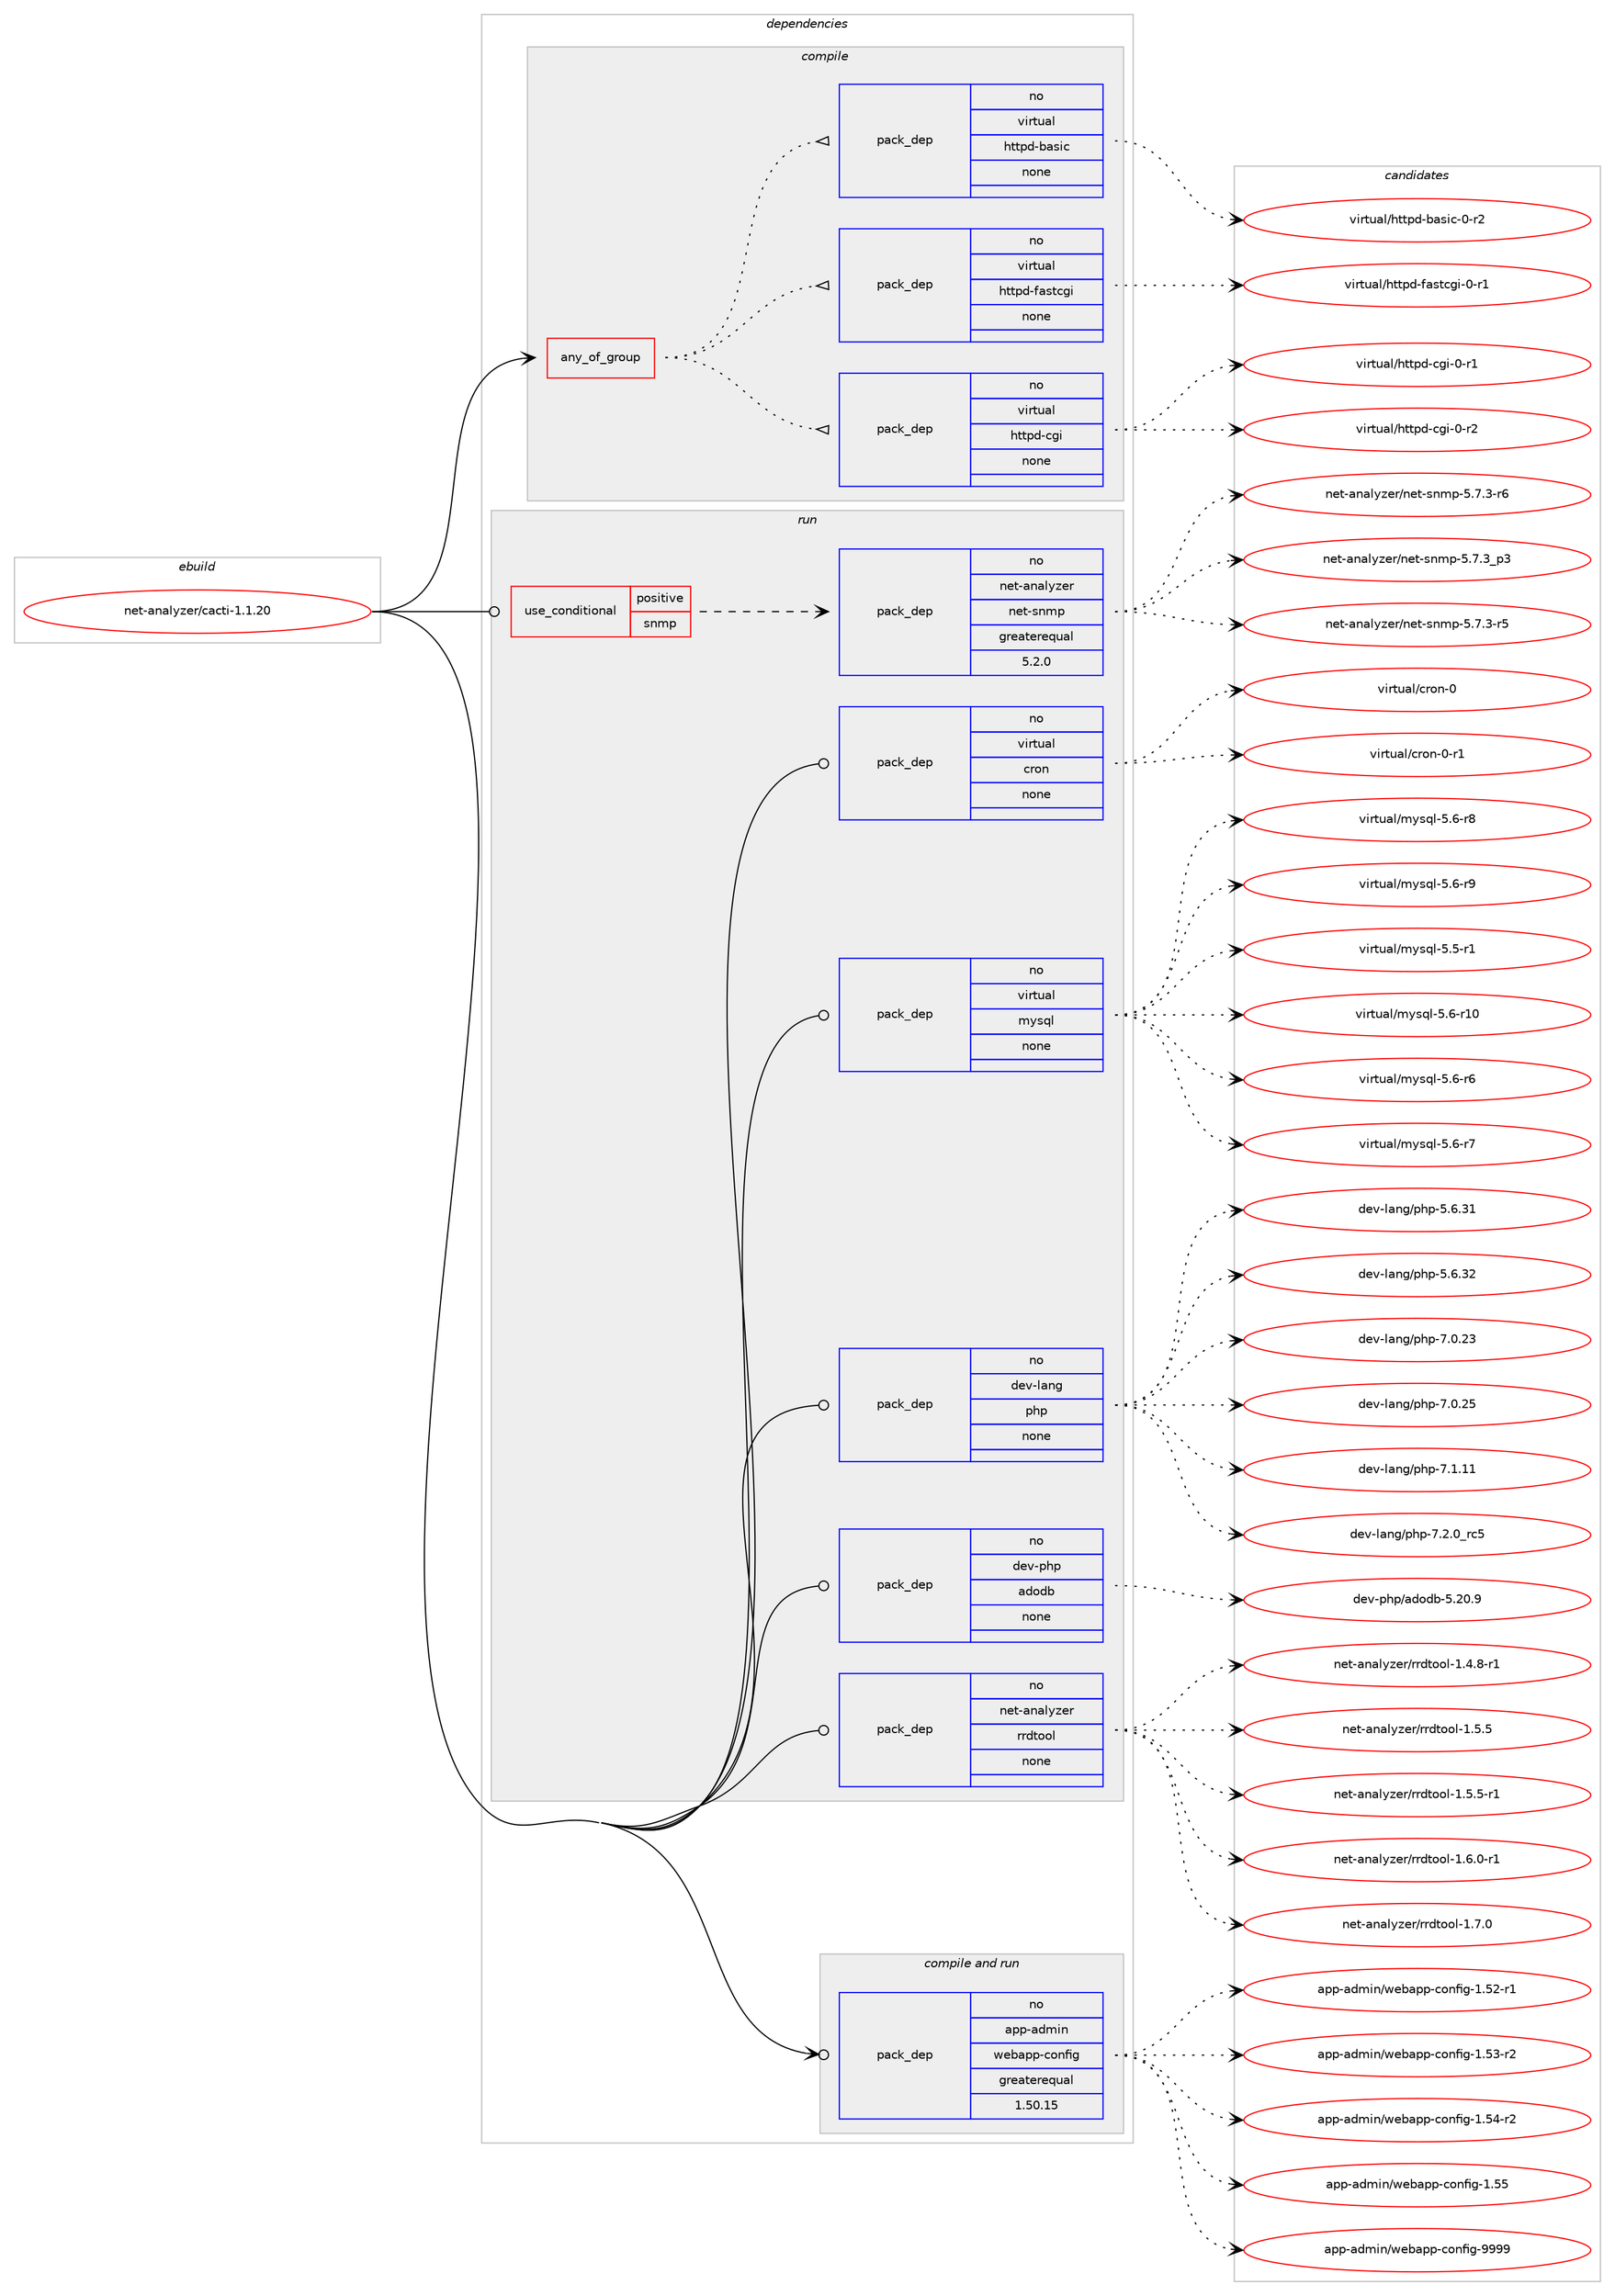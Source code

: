 digraph prolog {

# *************
# Graph options
# *************

newrank=true;
concentrate=true;
compound=true;
graph [rankdir=LR,fontname=Helvetica,fontsize=10,ranksep=1.5];#, ranksep=2.5, nodesep=0.2];
edge  [arrowhead=vee];
node  [fontname=Helvetica,fontsize=10];

# **********
# The ebuild
# **********

subgraph cluster_leftcol {
color=gray;
rank=same;
label=<<i>ebuild</i>>;
id [label="net-analyzer/cacti-1.1.20", color=red, width=4, href="../net-analyzer/cacti-1.1.20.svg"];
}

# ****************
# The dependencies
# ****************

subgraph cluster_midcol {
color=gray;
label=<<i>dependencies</i>>;
subgraph cluster_compile {
fillcolor="#eeeeee";
style=filled;
label=<<i>compile</i>>;
subgraph any6275 {
dependency398820 [label=<<TABLE BORDER="0" CELLBORDER="1" CELLSPACING="0" CELLPADDING="4"><TR><TD CELLPADDING="10">any_of_group</TD></TR></TABLE>>, shape=none, color=red];subgraph pack293918 {
dependency398821 [label=<<TABLE BORDER="0" CELLBORDER="1" CELLSPACING="0" CELLPADDING="4" WIDTH="220"><TR><TD ROWSPAN="6" CELLPADDING="30">pack_dep</TD></TR><TR><TD WIDTH="110">no</TD></TR><TR><TD>virtual</TD></TR><TR><TD>httpd-basic</TD></TR><TR><TD>none</TD></TR><TR><TD></TD></TR></TABLE>>, shape=none, color=blue];
}
dependency398820:e -> dependency398821:w [weight=20,style="dotted",arrowhead="oinv"];
subgraph pack293919 {
dependency398822 [label=<<TABLE BORDER="0" CELLBORDER="1" CELLSPACING="0" CELLPADDING="4" WIDTH="220"><TR><TD ROWSPAN="6" CELLPADDING="30">pack_dep</TD></TR><TR><TD WIDTH="110">no</TD></TR><TR><TD>virtual</TD></TR><TR><TD>httpd-cgi</TD></TR><TR><TD>none</TD></TR><TR><TD></TD></TR></TABLE>>, shape=none, color=blue];
}
dependency398820:e -> dependency398822:w [weight=20,style="dotted",arrowhead="oinv"];
subgraph pack293920 {
dependency398823 [label=<<TABLE BORDER="0" CELLBORDER="1" CELLSPACING="0" CELLPADDING="4" WIDTH="220"><TR><TD ROWSPAN="6" CELLPADDING="30">pack_dep</TD></TR><TR><TD WIDTH="110">no</TD></TR><TR><TD>virtual</TD></TR><TR><TD>httpd-fastcgi</TD></TR><TR><TD>none</TD></TR><TR><TD></TD></TR></TABLE>>, shape=none, color=blue];
}
dependency398820:e -> dependency398823:w [weight=20,style="dotted",arrowhead="oinv"];
}
id:e -> dependency398820:w [weight=20,style="solid",arrowhead="vee"];
}
subgraph cluster_compileandrun {
fillcolor="#eeeeee";
style=filled;
label=<<i>compile and run</i>>;
subgraph pack293921 {
dependency398824 [label=<<TABLE BORDER="0" CELLBORDER="1" CELLSPACING="0" CELLPADDING="4" WIDTH="220"><TR><TD ROWSPAN="6" CELLPADDING="30">pack_dep</TD></TR><TR><TD WIDTH="110">no</TD></TR><TR><TD>app-admin</TD></TR><TR><TD>webapp-config</TD></TR><TR><TD>greaterequal</TD></TR><TR><TD>1.50.15</TD></TR></TABLE>>, shape=none, color=blue];
}
id:e -> dependency398824:w [weight=20,style="solid",arrowhead="odotvee"];
}
subgraph cluster_run {
fillcolor="#eeeeee";
style=filled;
label=<<i>run</i>>;
subgraph cond98443 {
dependency398825 [label=<<TABLE BORDER="0" CELLBORDER="1" CELLSPACING="0" CELLPADDING="4"><TR><TD ROWSPAN="3" CELLPADDING="10">use_conditional</TD></TR><TR><TD>positive</TD></TR><TR><TD>snmp</TD></TR></TABLE>>, shape=none, color=red];
subgraph pack293922 {
dependency398826 [label=<<TABLE BORDER="0" CELLBORDER="1" CELLSPACING="0" CELLPADDING="4" WIDTH="220"><TR><TD ROWSPAN="6" CELLPADDING="30">pack_dep</TD></TR><TR><TD WIDTH="110">no</TD></TR><TR><TD>net-analyzer</TD></TR><TR><TD>net-snmp</TD></TR><TR><TD>greaterequal</TD></TR><TR><TD>5.2.0</TD></TR></TABLE>>, shape=none, color=blue];
}
dependency398825:e -> dependency398826:w [weight=20,style="dashed",arrowhead="vee"];
}
id:e -> dependency398825:w [weight=20,style="solid",arrowhead="odot"];
subgraph pack293923 {
dependency398827 [label=<<TABLE BORDER="0" CELLBORDER="1" CELLSPACING="0" CELLPADDING="4" WIDTH="220"><TR><TD ROWSPAN="6" CELLPADDING="30">pack_dep</TD></TR><TR><TD WIDTH="110">no</TD></TR><TR><TD>dev-lang</TD></TR><TR><TD>php</TD></TR><TR><TD>none</TD></TR><TR><TD></TD></TR></TABLE>>, shape=none, color=blue];
}
id:e -> dependency398827:w [weight=20,style="solid",arrowhead="odot"];
subgraph pack293924 {
dependency398828 [label=<<TABLE BORDER="0" CELLBORDER="1" CELLSPACING="0" CELLPADDING="4" WIDTH="220"><TR><TD ROWSPAN="6" CELLPADDING="30">pack_dep</TD></TR><TR><TD WIDTH="110">no</TD></TR><TR><TD>dev-php</TD></TR><TR><TD>adodb</TD></TR><TR><TD>none</TD></TR><TR><TD></TD></TR></TABLE>>, shape=none, color=blue];
}
id:e -> dependency398828:w [weight=20,style="solid",arrowhead="odot"];
subgraph pack293925 {
dependency398829 [label=<<TABLE BORDER="0" CELLBORDER="1" CELLSPACING="0" CELLPADDING="4" WIDTH="220"><TR><TD ROWSPAN="6" CELLPADDING="30">pack_dep</TD></TR><TR><TD WIDTH="110">no</TD></TR><TR><TD>net-analyzer</TD></TR><TR><TD>rrdtool</TD></TR><TR><TD>none</TD></TR><TR><TD></TD></TR></TABLE>>, shape=none, color=blue];
}
id:e -> dependency398829:w [weight=20,style="solid",arrowhead="odot"];
subgraph pack293926 {
dependency398830 [label=<<TABLE BORDER="0" CELLBORDER="1" CELLSPACING="0" CELLPADDING="4" WIDTH="220"><TR><TD ROWSPAN="6" CELLPADDING="30">pack_dep</TD></TR><TR><TD WIDTH="110">no</TD></TR><TR><TD>virtual</TD></TR><TR><TD>cron</TD></TR><TR><TD>none</TD></TR><TR><TD></TD></TR></TABLE>>, shape=none, color=blue];
}
id:e -> dependency398830:w [weight=20,style="solid",arrowhead="odot"];
subgraph pack293927 {
dependency398831 [label=<<TABLE BORDER="0" CELLBORDER="1" CELLSPACING="0" CELLPADDING="4" WIDTH="220"><TR><TD ROWSPAN="6" CELLPADDING="30">pack_dep</TD></TR><TR><TD WIDTH="110">no</TD></TR><TR><TD>virtual</TD></TR><TR><TD>mysql</TD></TR><TR><TD>none</TD></TR><TR><TD></TD></TR></TABLE>>, shape=none, color=blue];
}
id:e -> dependency398831:w [weight=20,style="solid",arrowhead="odot"];
}
}

# **************
# The candidates
# **************

subgraph cluster_choices {
rank=same;
color=gray;
label=<<i>candidates</i>>;

subgraph choice293918 {
color=black;
nodesep=1;
choice11810511411611797108471041161161121004598971151059945484511450 [label="virtual/httpd-basic-0-r2", color=red, width=4,href="../virtual/httpd-basic-0-r2.svg"];
dependency398821:e -> choice11810511411611797108471041161161121004598971151059945484511450:w [style=dotted,weight="100"];
}
subgraph choice293919 {
color=black;
nodesep=1;
choice1181051141161179710847104116116112100459910310545484511449 [label="virtual/httpd-cgi-0-r1", color=red, width=4,href="../virtual/httpd-cgi-0-r1.svg"];
choice1181051141161179710847104116116112100459910310545484511450 [label="virtual/httpd-cgi-0-r2", color=red, width=4,href="../virtual/httpd-cgi-0-r2.svg"];
dependency398822:e -> choice1181051141161179710847104116116112100459910310545484511449:w [style=dotted,weight="100"];
dependency398822:e -> choice1181051141161179710847104116116112100459910310545484511450:w [style=dotted,weight="100"];
}
subgraph choice293920 {
color=black;
nodesep=1;
choice118105114116117971084710411611611210045102971151169910310545484511449 [label="virtual/httpd-fastcgi-0-r1", color=red, width=4,href="../virtual/httpd-fastcgi-0-r1.svg"];
dependency398823:e -> choice118105114116117971084710411611611210045102971151169910310545484511449:w [style=dotted,weight="100"];
}
subgraph choice293921 {
color=black;
nodesep=1;
choice971121124597100109105110471191019897112112459911111010210510345494653504511449 [label="app-admin/webapp-config-1.52-r1", color=red, width=4,href="../app-admin/webapp-config-1.52-r1.svg"];
choice971121124597100109105110471191019897112112459911111010210510345494653514511450 [label="app-admin/webapp-config-1.53-r2", color=red, width=4,href="../app-admin/webapp-config-1.53-r2.svg"];
choice971121124597100109105110471191019897112112459911111010210510345494653524511450 [label="app-admin/webapp-config-1.54-r2", color=red, width=4,href="../app-admin/webapp-config-1.54-r2.svg"];
choice97112112459710010910511047119101989711211245991111101021051034549465353 [label="app-admin/webapp-config-1.55", color=red, width=4,href="../app-admin/webapp-config-1.55.svg"];
choice97112112459710010910511047119101989711211245991111101021051034557575757 [label="app-admin/webapp-config-9999", color=red, width=4,href="../app-admin/webapp-config-9999.svg"];
dependency398824:e -> choice971121124597100109105110471191019897112112459911111010210510345494653504511449:w [style=dotted,weight="100"];
dependency398824:e -> choice971121124597100109105110471191019897112112459911111010210510345494653514511450:w [style=dotted,weight="100"];
dependency398824:e -> choice971121124597100109105110471191019897112112459911111010210510345494653524511450:w [style=dotted,weight="100"];
dependency398824:e -> choice97112112459710010910511047119101989711211245991111101021051034549465353:w [style=dotted,weight="100"];
dependency398824:e -> choice97112112459710010910511047119101989711211245991111101021051034557575757:w [style=dotted,weight="100"];
}
subgraph choice293922 {
color=black;
nodesep=1;
choice11010111645971109710812112210111447110101116451151101091124553465546514511453 [label="net-analyzer/net-snmp-5.7.3-r5", color=red, width=4,href="../net-analyzer/net-snmp-5.7.3-r5.svg"];
choice11010111645971109710812112210111447110101116451151101091124553465546514511454 [label="net-analyzer/net-snmp-5.7.3-r6", color=red, width=4,href="../net-analyzer/net-snmp-5.7.3-r6.svg"];
choice11010111645971109710812112210111447110101116451151101091124553465546519511251 [label="net-analyzer/net-snmp-5.7.3_p3", color=red, width=4,href="../net-analyzer/net-snmp-5.7.3_p3.svg"];
dependency398826:e -> choice11010111645971109710812112210111447110101116451151101091124553465546514511453:w [style=dotted,weight="100"];
dependency398826:e -> choice11010111645971109710812112210111447110101116451151101091124553465546514511454:w [style=dotted,weight="100"];
dependency398826:e -> choice11010111645971109710812112210111447110101116451151101091124553465546519511251:w [style=dotted,weight="100"];
}
subgraph choice293923 {
color=black;
nodesep=1;
choice10010111845108971101034711210411245534654465149 [label="dev-lang/php-5.6.31", color=red, width=4,href="../dev-lang/php-5.6.31.svg"];
choice10010111845108971101034711210411245534654465150 [label="dev-lang/php-5.6.32", color=red, width=4,href="../dev-lang/php-5.6.32.svg"];
choice10010111845108971101034711210411245554648465051 [label="dev-lang/php-7.0.23", color=red, width=4,href="../dev-lang/php-7.0.23.svg"];
choice10010111845108971101034711210411245554648465053 [label="dev-lang/php-7.0.25", color=red, width=4,href="../dev-lang/php-7.0.25.svg"];
choice10010111845108971101034711210411245554649464949 [label="dev-lang/php-7.1.11", color=red, width=4,href="../dev-lang/php-7.1.11.svg"];
choice100101118451089711010347112104112455546504648951149953 [label="dev-lang/php-7.2.0_rc5", color=red, width=4,href="../dev-lang/php-7.2.0_rc5.svg"];
dependency398827:e -> choice10010111845108971101034711210411245534654465149:w [style=dotted,weight="100"];
dependency398827:e -> choice10010111845108971101034711210411245534654465150:w [style=dotted,weight="100"];
dependency398827:e -> choice10010111845108971101034711210411245554648465051:w [style=dotted,weight="100"];
dependency398827:e -> choice10010111845108971101034711210411245554648465053:w [style=dotted,weight="100"];
dependency398827:e -> choice10010111845108971101034711210411245554649464949:w [style=dotted,weight="100"];
dependency398827:e -> choice100101118451089711010347112104112455546504648951149953:w [style=dotted,weight="100"];
}
subgraph choice293924 {
color=black;
nodesep=1;
choice1001011184511210411247971001111009845534650484657 [label="dev-php/adodb-5.20.9", color=red, width=4,href="../dev-php/adodb-5.20.9.svg"];
dependency398828:e -> choice1001011184511210411247971001111009845534650484657:w [style=dotted,weight="100"];
}
subgraph choice293925 {
color=black;
nodesep=1;
choice110101116459711097108121122101114471141141001161111111084549465246564511449 [label="net-analyzer/rrdtool-1.4.8-r1", color=red, width=4,href="../net-analyzer/rrdtool-1.4.8-r1.svg"];
choice11010111645971109710812112210111447114114100116111111108454946534653 [label="net-analyzer/rrdtool-1.5.5", color=red, width=4,href="../net-analyzer/rrdtool-1.5.5.svg"];
choice110101116459711097108121122101114471141141001161111111084549465346534511449 [label="net-analyzer/rrdtool-1.5.5-r1", color=red, width=4,href="../net-analyzer/rrdtool-1.5.5-r1.svg"];
choice110101116459711097108121122101114471141141001161111111084549465446484511449 [label="net-analyzer/rrdtool-1.6.0-r1", color=red, width=4,href="../net-analyzer/rrdtool-1.6.0-r1.svg"];
choice11010111645971109710812112210111447114114100116111111108454946554648 [label="net-analyzer/rrdtool-1.7.0", color=red, width=4,href="../net-analyzer/rrdtool-1.7.0.svg"];
dependency398829:e -> choice110101116459711097108121122101114471141141001161111111084549465246564511449:w [style=dotted,weight="100"];
dependency398829:e -> choice11010111645971109710812112210111447114114100116111111108454946534653:w [style=dotted,weight="100"];
dependency398829:e -> choice110101116459711097108121122101114471141141001161111111084549465346534511449:w [style=dotted,weight="100"];
dependency398829:e -> choice110101116459711097108121122101114471141141001161111111084549465446484511449:w [style=dotted,weight="100"];
dependency398829:e -> choice11010111645971109710812112210111447114114100116111111108454946554648:w [style=dotted,weight="100"];
}
subgraph choice293926 {
color=black;
nodesep=1;
choice1181051141161179710847991141111104548 [label="virtual/cron-0", color=red, width=4,href="../virtual/cron-0.svg"];
choice11810511411611797108479911411111045484511449 [label="virtual/cron-0-r1", color=red, width=4,href="../virtual/cron-0-r1.svg"];
dependency398830:e -> choice1181051141161179710847991141111104548:w [style=dotted,weight="100"];
dependency398830:e -> choice11810511411611797108479911411111045484511449:w [style=dotted,weight="100"];
}
subgraph choice293927 {
color=black;
nodesep=1;
choice1181051141161179710847109121115113108455346534511449 [label="virtual/mysql-5.5-r1", color=red, width=4,href="../virtual/mysql-5.5-r1.svg"];
choice118105114116117971084710912111511310845534654451144948 [label="virtual/mysql-5.6-r10", color=red, width=4,href="../virtual/mysql-5.6-r10.svg"];
choice1181051141161179710847109121115113108455346544511454 [label="virtual/mysql-5.6-r6", color=red, width=4,href="../virtual/mysql-5.6-r6.svg"];
choice1181051141161179710847109121115113108455346544511455 [label="virtual/mysql-5.6-r7", color=red, width=4,href="../virtual/mysql-5.6-r7.svg"];
choice1181051141161179710847109121115113108455346544511456 [label="virtual/mysql-5.6-r8", color=red, width=4,href="../virtual/mysql-5.6-r8.svg"];
choice1181051141161179710847109121115113108455346544511457 [label="virtual/mysql-5.6-r9", color=red, width=4,href="../virtual/mysql-5.6-r9.svg"];
dependency398831:e -> choice1181051141161179710847109121115113108455346534511449:w [style=dotted,weight="100"];
dependency398831:e -> choice118105114116117971084710912111511310845534654451144948:w [style=dotted,weight="100"];
dependency398831:e -> choice1181051141161179710847109121115113108455346544511454:w [style=dotted,weight="100"];
dependency398831:e -> choice1181051141161179710847109121115113108455346544511455:w [style=dotted,weight="100"];
dependency398831:e -> choice1181051141161179710847109121115113108455346544511456:w [style=dotted,weight="100"];
dependency398831:e -> choice1181051141161179710847109121115113108455346544511457:w [style=dotted,weight="100"];
}
}

}
